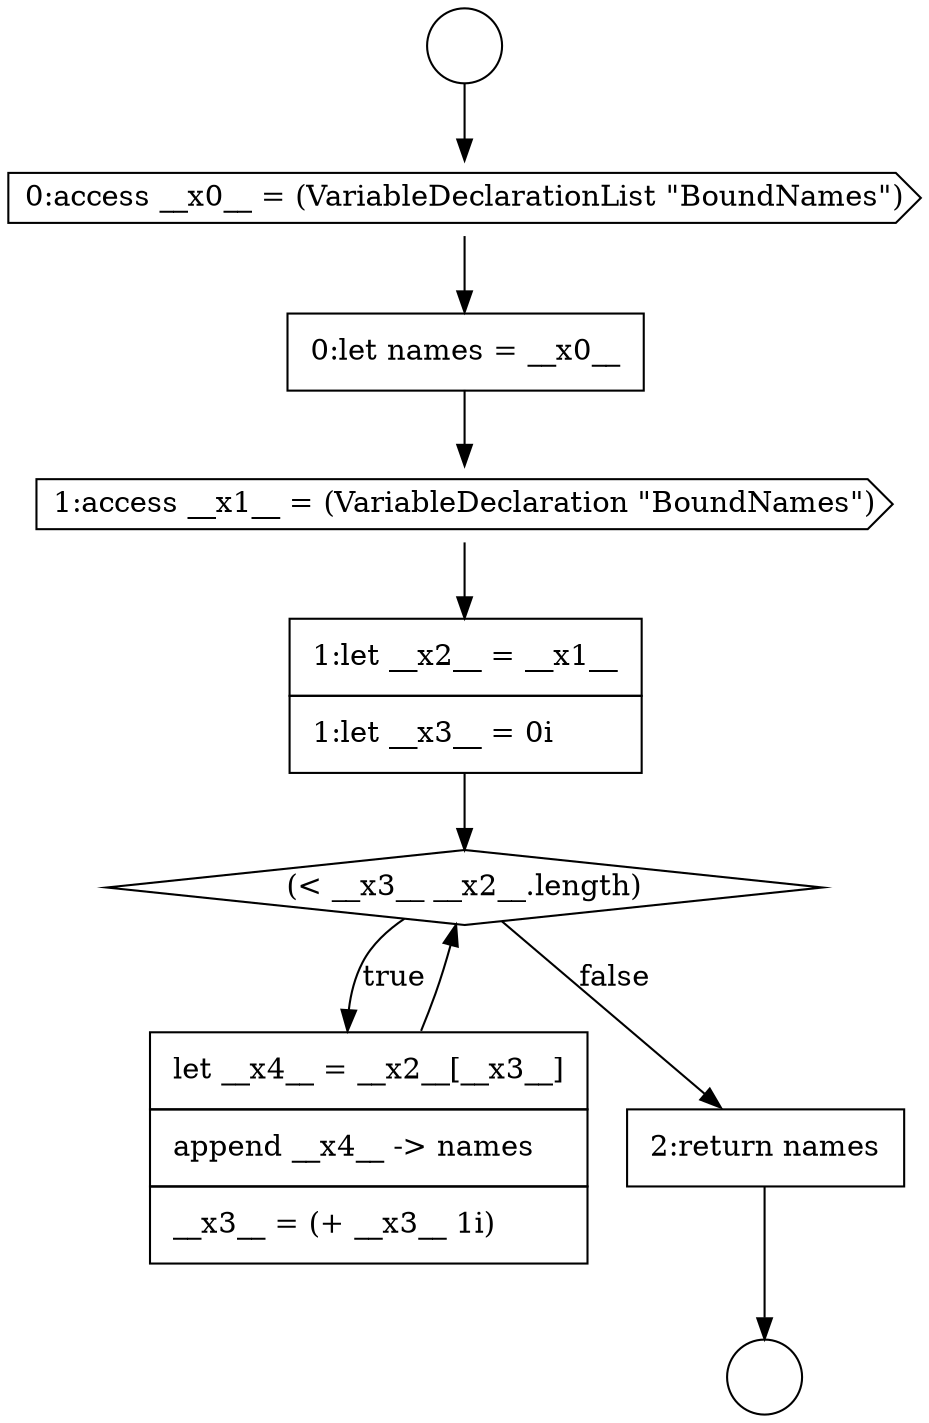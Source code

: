 digraph {
  node5629 [shape=cds, label=<<font color="black">0:access __x0__ = (VariableDeclarationList &quot;BoundNames&quot;)</font>> color="black" fillcolor="white" style=filled]
  node5630 [shape=none, margin=0, label=<<font color="black">
    <table border="0" cellborder="1" cellspacing="0" cellpadding="10">
      <tr><td align="left">0:let names = __x0__</td></tr>
    </table>
  </font>> color="black" fillcolor="white" style=filled]
  node5635 [shape=none, margin=0, label=<<font color="black">
    <table border="0" cellborder="1" cellspacing="0" cellpadding="10">
      <tr><td align="left">2:return names</td></tr>
    </table>
  </font>> color="black" fillcolor="white" style=filled]
  node5627 [shape=circle label=" " color="black" fillcolor="white" style=filled]
  node5634 [shape=none, margin=0, label=<<font color="black">
    <table border="0" cellborder="1" cellspacing="0" cellpadding="10">
      <tr><td align="left">let __x4__ = __x2__[__x3__]</td></tr>
      <tr><td align="left">append __x4__ -&gt; names</td></tr>
      <tr><td align="left">__x3__ = (+ __x3__ 1i)</td></tr>
    </table>
  </font>> color="black" fillcolor="white" style=filled]
  node5631 [shape=cds, label=<<font color="black">1:access __x1__ = (VariableDeclaration &quot;BoundNames&quot;)</font>> color="black" fillcolor="white" style=filled]
  node5632 [shape=none, margin=0, label=<<font color="black">
    <table border="0" cellborder="1" cellspacing="0" cellpadding="10">
      <tr><td align="left">1:let __x2__ = __x1__</td></tr>
      <tr><td align="left">1:let __x3__ = 0i</td></tr>
    </table>
  </font>> color="black" fillcolor="white" style=filled]
  node5628 [shape=circle label=" " color="black" fillcolor="white" style=filled]
  node5633 [shape=diamond, label=<<font color="black">(&lt; __x3__ __x2__.length)</font>> color="black" fillcolor="white" style=filled]
  node5630 -> node5631 [ color="black"]
  node5632 -> node5633 [ color="black"]
  node5635 -> node5628 [ color="black"]
  node5631 -> node5632 [ color="black"]
  node5629 -> node5630 [ color="black"]
  node5634 -> node5633 [ color="black"]
  node5627 -> node5629 [ color="black"]
  node5633 -> node5634 [label=<<font color="black">true</font>> color="black"]
  node5633 -> node5635 [label=<<font color="black">false</font>> color="black"]
}
